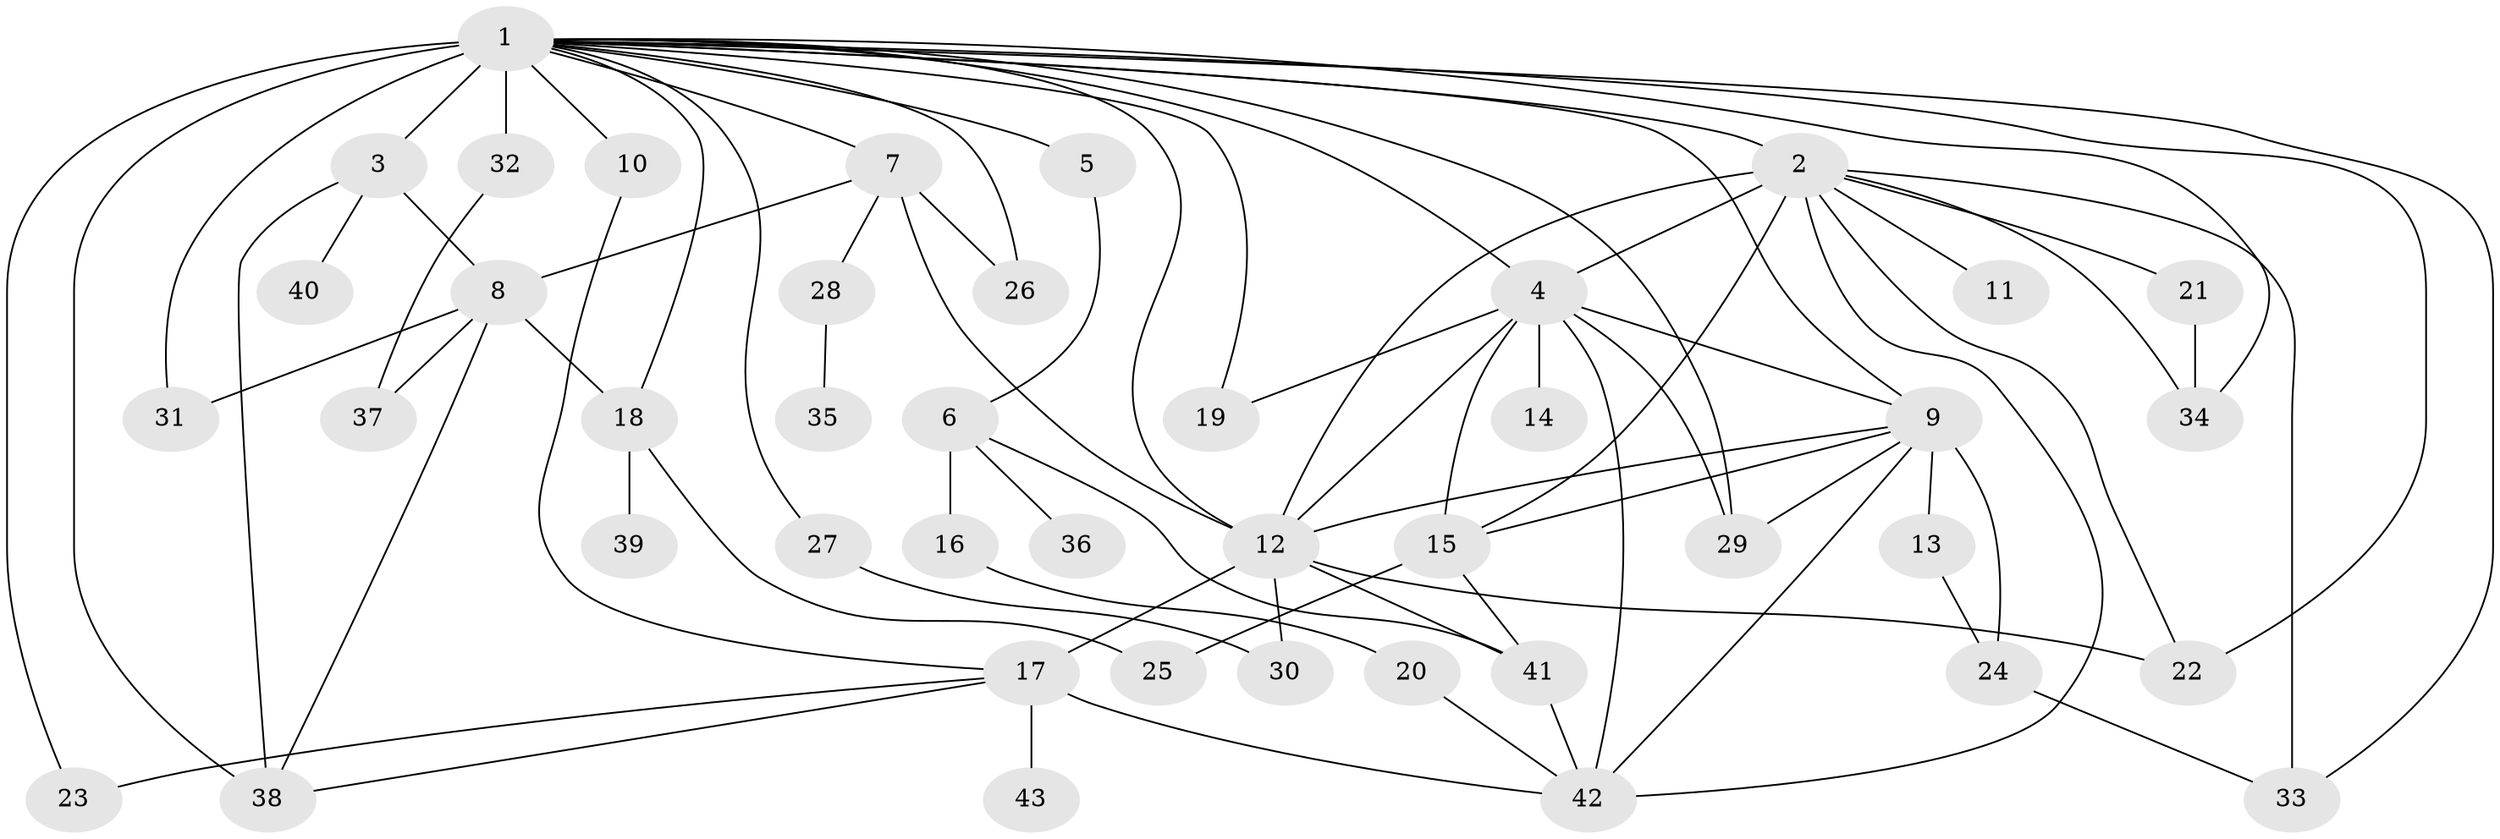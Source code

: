 // original degree distribution, {39: 0.007042253521126761, 2: 0.22535211267605634, 1: 0.4647887323943662, 14: 0.014084507042253521, 3: 0.1056338028169014, 4: 0.056338028169014086, 8: 0.014084507042253521, 5: 0.07042253521126761, 9: 0.007042253521126761, 6: 0.028169014084507043, 17: 0.007042253521126761}
// Generated by graph-tools (version 1.1) at 2025/50/03/04/25 22:50:21]
// undirected, 43 vertices, 79 edges
graph export_dot {
  node [color=gray90,style=filled];
  1;
  2;
  3;
  4;
  5;
  6;
  7;
  8;
  9;
  10;
  11;
  12;
  13;
  14;
  15;
  16;
  17;
  18;
  19;
  20;
  21;
  22;
  23;
  24;
  25;
  26;
  27;
  28;
  29;
  30;
  31;
  32;
  33;
  34;
  35;
  36;
  37;
  38;
  39;
  40;
  41;
  42;
  43;
  1 -- 2 [weight=2.0];
  1 -- 3 [weight=13.0];
  1 -- 4 [weight=3.0];
  1 -- 5 [weight=1.0];
  1 -- 7 [weight=1.0];
  1 -- 9 [weight=1.0];
  1 -- 10 [weight=1.0];
  1 -- 12 [weight=1.0];
  1 -- 18 [weight=1.0];
  1 -- 19 [weight=1.0];
  1 -- 22 [weight=1.0];
  1 -- 23 [weight=1.0];
  1 -- 26 [weight=1.0];
  1 -- 27 [weight=1.0];
  1 -- 29 [weight=1.0];
  1 -- 31 [weight=2.0];
  1 -- 32 [weight=1.0];
  1 -- 33 [weight=1.0];
  1 -- 34 [weight=1.0];
  1 -- 38 [weight=2.0];
  2 -- 4 [weight=6.0];
  2 -- 11 [weight=1.0];
  2 -- 12 [weight=1.0];
  2 -- 15 [weight=1.0];
  2 -- 21 [weight=1.0];
  2 -- 22 [weight=1.0];
  2 -- 33 [weight=1.0];
  2 -- 34 [weight=1.0];
  2 -- 42 [weight=1.0];
  3 -- 8 [weight=3.0];
  3 -- 38 [weight=1.0];
  3 -- 40 [weight=1.0];
  4 -- 9 [weight=2.0];
  4 -- 12 [weight=1.0];
  4 -- 14 [weight=3.0];
  4 -- 15 [weight=2.0];
  4 -- 19 [weight=1.0];
  4 -- 29 [weight=1.0];
  4 -- 42 [weight=1.0];
  5 -- 6 [weight=1.0];
  6 -- 16 [weight=1.0];
  6 -- 36 [weight=1.0];
  6 -- 41 [weight=2.0];
  7 -- 8 [weight=1.0];
  7 -- 12 [weight=2.0];
  7 -- 26 [weight=1.0];
  7 -- 28 [weight=1.0];
  8 -- 18 [weight=1.0];
  8 -- 31 [weight=1.0];
  8 -- 37 [weight=1.0];
  8 -- 38 [weight=1.0];
  9 -- 12 [weight=1.0];
  9 -- 13 [weight=1.0];
  9 -- 15 [weight=2.0];
  9 -- 24 [weight=1.0];
  9 -- 29 [weight=1.0];
  9 -- 42 [weight=1.0];
  10 -- 17 [weight=1.0];
  12 -- 17 [weight=10.0];
  12 -- 22 [weight=1.0];
  12 -- 30 [weight=1.0];
  12 -- 41 [weight=1.0];
  13 -- 24 [weight=1.0];
  15 -- 25 [weight=4.0];
  15 -- 41 [weight=1.0];
  16 -- 20 [weight=1.0];
  17 -- 23 [weight=1.0];
  17 -- 38 [weight=1.0];
  17 -- 42 [weight=1.0];
  17 -- 43 [weight=1.0];
  18 -- 25 [weight=1.0];
  18 -- 39 [weight=1.0];
  20 -- 42 [weight=1.0];
  21 -- 34 [weight=3.0];
  24 -- 33 [weight=1.0];
  27 -- 30 [weight=3.0];
  28 -- 35 [weight=1.0];
  32 -- 37 [weight=1.0];
  41 -- 42 [weight=1.0];
}

